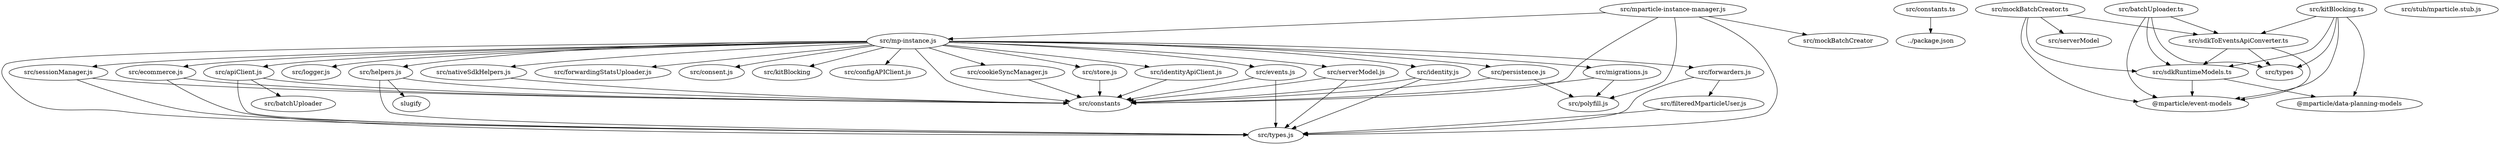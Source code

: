 strict digraph "" {
	"src/migrations.js"	[absolute_name="src/migrations.js",
		display_name="src/migrations.js",
		"metric_fan-in-dependency-graph"=1,
		"metric_fan-out-dependency-graph"=2,
		"metric_file_result_dependency_graph_louvain-modularity-in-file"=4,
		"metric_number-of-methods-in-file"=8,
		"metric_sloc-in-file"=240,
		metric_tag_cookie=0.42393777059578047,
		metric_tag_cookies=0.42393777059578047,
		metric_tag_key=0.24416565996378498,
		metric_tag_localstorageproducts=0.3367705721215073];
	"src/constants"	[display_name="src/constants",
		"metric_fan-in-dependency-graph"=15,
		"metric_fan-out-dependency-graph"=0,
		"metric_file_result_dependency_graph_louvain-modularity-in-file"=2];
	"src/migrations.js" -> "src/constants";
	"src/polyfill.js"	[absolute_name="src/polyfill.js",
		display_name="src/polyfill.js",
		"metric_fan-in-dependency-graph"=3,
		"metric_fan-out-dependency-graph"=0,
		"metric_file_result_dependency_graph_louvain-modularity-in-file"=4,
		"metric_number-of-methods-in-file"=6,
		"metric_sloc-in-file"=196,
		metric_tag_input=0.4379714045432919,
		metric_tag_kvalue=0.21898570227164596,
		metric_tag_len=0.2554833193169203,
		metric_tag_output=0.5109666386338406,
		metric_tag_thisarg=0.21898570227164596,
		metric_tag_typeerror=0.21898570227164596,
		metric_tag_utftext=0.32847855340746895];
	"src/migrations.js" -> "src/polyfill.js";
	"src/mp-instance.js"	[absolute_name="src/mp-instance.js",
		display_name="src/mp-instance.js",
		"metric_fan-in-dependency-graph"=1,
		"metric_fan-out-dependency-graph"=21,
		"metric_file_result_dependency_graph_louvain-modularity-in-file"=3,
		"metric_number-of-methods-in-file"=6,
		"metric_sloc-in-file"=1046,
		metric_tag_attrs=0.2985135170791304,
		metric_tag_customflags=0.24604543567116807,
		metric_tag_object=0.28909115907194516,
		metric_tag_product=0.2684649578705145,
		metric_tag_queued=0.28456223975927847];
	"src/mp-instance.js" -> "src/migrations.js";
	"src/mp-instance.js" -> "src/constants";
	"src/types.js"	[absolute_name="src/types.js",
		display_name="src/types.js",
		"metric_fan-in-dependency-graph"=11,
		"metric_fan-out-dependency-graph"=0,
		"metric_file_result_dependency_graph_louvain-modularity-in-file"=1,
		"metric_number-of-methods-in-file"=0,
		"metric_sloc-in-file"=352,
		metric_tag_id=0.2991621898072251,
		metric_tag_switch=0.3616827140334582];
	"src/mp-instance.js" -> "src/types.js";
	"src/apiClient.js"	[absolute_name="src/apiClient.js",
		display_name="src/apiClient.js",
		"metric_fan-in-dependency-graph"=1,
		"metric_fan-out-dependency-graph"=3,
		"metric_file_result_dependency_graph_louvain-modularity-in-file"=5,
		"metric_number-of-methods-in-file"=1,
		"metric_sloc-in-file"=222,
		metric_tag_event=0.6080061535830186,
		metric_tag_forwardingstatsdata=0.36167066325108044,
		metric_tag_mpid=0.21054555966280372,
		metric_tag_url=0.22970954726791856,
		metric_tag_xhr=0.2234003219692039];
	"src/mp-instance.js" -> "src/apiClient.js";
	"src/helpers.js"	[absolute_name="src/helpers.js",
		display_name="src/helpers.js",
		"metric_fan-in-dependency-graph"=1,
		"metric_fan-out-dependency-graph"=3,
		"metric_file_result_dependency_graph_louvain-modularity-in-file"=6,
		"metric_number-of-methods-in-file"=2,
		"metric_sloc-in-file"=631,
		metric_tag_copy=0.22990296122352213,
		metric_tag_hash=0.22990296122352213,
		metric_tag_target=0.3516151805216999,
		metric_tag_useridentitiesobject=0.23441012034779996,
		metric_tag_value=0.2442682416099225];
	"src/mp-instance.js" -> "src/helpers.js";
	"src/nativeSdkHelpers.js"	[absolute_name="src/nativeSdkHelpers.js",
		display_name="src/nativeSdkHelpers.js",
		"metric_fan-in-dependency-graph"=1,
		"metric_fan-out-dependency-graph"=1,
		"metric_file_result_dependency_graph_louvain-modularity-in-file"=2,
		"metric_number-of-methods-in-file"=1,
		"metric_sloc-in-file"=172,
		metric_tag_iosbridgename=0.3267085490742948,
		metric_tag_path=0.698701805969609,
		metric_tag_requiredwebviewbridgename=0.2912970061259083,
		metric_tag_value=0.31917026455691405];
	"src/mp-instance.js" -> "src/nativeSdkHelpers.js";
	"src/cookieSyncManager.js"	[absolute_name="src/cookieSyncManager.js",
		display_name="src/cookieSyncManager.js",
		"metric_fan-in-dependency-graph"=1,
		"metric_fan-out-dependency-graph"=1,
		"metric_file_result_dependency_graph_louvain-modularity-in-file"=2,
		"metric_number-of-methods-in-file"=1,
		"metric_sloc-in-file"=140,
		metric_tag_mpid=0.5278710677266296,
		metric_tag_mpidisnotincookies=0.255027836275308,
		metric_tag_persistence=0.412191333374286,
		metric_tag_requiresconsent=0.4290454722029434,
		metric_tag_urlwithredirect=0.23835859566830192];
	"src/mp-instance.js" -> "src/cookieSyncManager.js";
	"src/sessionManager.js"	[absolute_name="src/sessionManager.js",
		display_name="src/sessionManager.js",
		"metric_fan-in-dependency-graph"=1,
		"metric_fan-out-dependency-graph"=2,
		"metric_file_result_dependency_graph_louvain-modularity-in-file"=1,
		"metric_number-of-methods-in-file"=1,
		"metric_sloc-in-file"=160,
		metric_tag_date=0.3751512657172955,
		metric_tag_persistence=0.25024580272149466,
		metric_tag_sessiontimeoutinmilliseconds=0.6584308339826457,
		metric_tag_timesincelasteventsent=0.2821846431354196];
	"src/mp-instance.js" -> "src/sessionManager.js";
	"src/ecommerce.js"	[absolute_name="src/ecommerce.js",
		display_name="src/ecommerce.js",
		"metric_fan-in-dependency-graph"=1,
		"metric_fan-out-dependency-graph"=2,
		"metric_file_result_dependency_graph_louvain-modularity-in-file"=2,
		"metric_number-of-methods-in-file"=1,
		"metric_sloc-in-file"=510,
		metric_tag_appevents=0.26917853087067845,
		metric_tag_attributes=0.7325523564009628,
		metric_tag_product=0.2637188483043466];
	"src/mp-instance.js" -> "src/ecommerce.js";
	"src/store.js"	[absolute_name="src/store.js",
		display_name="src/store.js",
		"metric_fan-in-dependency-graph"=1,
		"metric_fan-out-dependency-graph"=1,
		"metric_file_result_dependency_graph_louvain-modularity-in-file"=2,
		"metric_number-of-methods-in-file"=2,
		"metric_sloc-in-file"=270,
		metric_tag_callback=0.2574748547419134,
		metric_tag_config=0.32712900474514817,
		metric_tag_createsdkconfig=0.21530497471709306,
		metric_tag_defaultstore=0.21530497471709306,
		metric_tag_must=0.2044556279657176,
		metric_tag_prop=0.47203723369350786,
		metric_tag_sdkconfig=0.3041481443194189];
	"src/mp-instance.js" -> "src/store.js";
	"src/logger.js"	[absolute_name="src/logger.js",
		display_name="src/logger.js",
		"metric_fan-in-dependency-graph"=1,
		"metric_fan-out-dependency-graph"=0,
		"metric_file_result_dependency_graph_louvain-modularity-in-file"=3,
		"metric_number-of-methods-in-file"=2,
		"metric_sloc-in-file"=54,
		metric_tag_console=0.2064648970701275,
		metric_tag_loglevel=0.4662506563303627,
		metric_tag_msg=0.82585958828051];
	"src/mp-instance.js" -> "src/logger.js";
	"src/persistence.js"	[absolute_name="src/persistence.js",
		display_name="src/persistence.js",
		"metric_fan-in-dependency-graph"=1,
		"metric_fan-out-dependency-graph"=2,
		"metric_file_result_dependency_graph_louvain-modularity-in-file"=4,
		"metric_number-of-methods-in-file"=4,
		"metric_sloc-in-file"=1031,
		metric_tag_key=0.2738651028777688,
		metric_tag_mpid=0.47006696762602096,
		metric_tag_persistence=0.683531870500845];
	"src/mp-instance.js" -> "src/persistence.js";
	"src/events.js"	[absolute_name="src/events.js",
		display_name="src/events.js",
		"metric_fan-in-dependency-graph"=1,
		"metric_fan-out-dependency-graph"=2,
		"metric_file_result_dependency_graph_louvain-modularity-in-file"=1,
		"metric_number-of-methods-in-file"=4,
		"metric_sloc-in-file"=384,
		metric_tag_attrs=0.3192055072548644,
		metric_tag_callback=0.2628059837254708,
		metric_tag_customflags=0.269846675259265,
		metric_tag_element=0.2028581150511463,
		metric_tag_event=0.4898781767938395,
		metric_tag_transactionattributes=0.20422605318232015];
	"src/mp-instance.js" -> "src/events.js";
	"src/forwarders.js"	[absolute_name="src/forwarders.js",
		display_name="src/forwarders.js",
		"metric_fan-in-dependency-graph"=1,
		"metric_fan-out-dependency-graph"=2,
		"metric_file_result_dependency_graph_louvain-modularity-in-file"=1,
		"metric_number-of-methods-in-file"=1,
		"metric_sloc-in-file"=548,
		metric_tag_attrname=0.2193707085224391,
		metric_tag_forwarder=0.21873231135756405,
		metric_tag_result=0.5797312406352809];
	"src/mp-instance.js" -> "src/forwarders.js";
	"src/serverModel.js"	[absolute_name="src/serverModel.js",
		display_name="src/serverModel.js",
		"metric_fan-in-dependency-graph"=1,
		"metric_fan-out-dependency-graph"=2,
		"metric_file_result_dependency_graph_louvain-modularity-in-file"=1,
		"metric_number-of-methods-in-file"=4,
		"metric_sloc-in-file"=325,
		metric_tag_dtouseridentities=0.2941328136894365,
		metric_tag_eventobject=0.24511067807453044,
		metric_tag_gdpr=0.2591017159040036,
		metric_tag_prop=0.26380650370141767,
		metric_tag_purpose=0.33313077759086174,
		metric_tag_typeof=0.26942250628790076];
	"src/mp-instance.js" -> "src/serverModel.js";
	"src/forwardingStatsUploader.js"	[absolute_name="src/forwardingStatsUploader.js",
		display_name="src/forwardingStatsUploader.js",
		"metric_fan-in-dependency-graph"=1,
		"metric_fan-out-dependency-graph"=0,
		"metric_file_result_dependency_graph_louvain-modularity-in-file"=3,
		"metric_number-of-methods-in-file"=2,
		"metric_sloc-in-file"=50,
		metric_tag_date=0.5204047524745908,
		metric_tag_uploadstable=0.7329308971338487];
	"src/mp-instance.js" -> "src/forwardingStatsUploader.js";
	"src/identity.js"	[absolute_name="src/identity.js",
		display_name="src/identity.js",
		"metric_fan-in-dependency-graph"=1,
		"metric_fan-out-dependency-graph"=2,
		"metric_file_result_dependency_graph_louvain-modularity-in-file"=1,
		"metric_number-of-methods-in-file"=1,
		"metric_sloc-in-file"=1513,
		metric_tag_callback=0.312887594933095,
		metric_tag_key=0.2945460600766057,
		metric_tag_mpid=0.31868917975501604,
		metric_tag_userattributes=0.28325267230503354];
	"src/mp-instance.js" -> "src/identity.js";
	"src/consent.js"	[absolute_name="src/consent.js",
		display_name="src/consent.js",
		"metric_fan-in-dependency-graph"=1,
		"metric_fan-out-dependency-graph"=0,
		"metric_file_result_dependency_graph_louvain-modularity-in-file"=3,
		"metric_number-of-methods-in-file"=11,
		"metric_sloc-in-file"=299,
		metric_tag_ccpapurpose=0.3632572039349362,
		metric_tag_consent=0.3355648243255608,
		metric_tag_gdprconsentstate=0.23391636425672863,
		metric_tag_purpose=0.5790357115647392,
		metric_tag_state=0.22806719658453592];
	"src/mp-instance.js" -> "src/consent.js";
	"src/kitBlocking"	[display_name="src/kitBlocking",
		"metric_fan-in-dependency-graph"=1,
		"metric_fan-out-dependency-graph"=0,
		"metric_file_result_dependency_graph_louvain-modularity-in-file"=3];
	"src/mp-instance.js" -> "src/kitBlocking";
	"src/configAPIClient.js"	[absolute_name="src/configAPIClient.js",
		display_name="src/configAPIClient.js",
		"metric_fan-in-dependency-graph"=1,
		"metric_fan-out-dependency-graph"=0,
		"metric_file_result_dependency_graph_louvain-modularity-in-file"=3,
		"metric_number-of-methods-in-file"=1,
		"metric_sloc-in-file"=62,
		metric_tag_apikey=0.2997509742367369,
		metric_tag_completesdkinitialization=0.28316924991170955,
		metric_tag_config=0.45238357936091517,
		metric_tag_url=0.6594521433208212];
	"src/mp-instance.js" -> "src/configAPIClient.js";
	"src/identityApiClient.js"	[absolute_name="src/identityApiClient.js",
		display_name="src/identityApiClient.js",
		"metric_fan-in-dependency-graph"=1,
		"metric_fan-out-dependency-graph"=1,
		"metric_file_result_dependency_graph_louvain-modularity-in-file"=2,
		"metric_number-of-methods-in-file"=1,
		"metric_sloc-in-file"=143,
		metric_tag_callback=0.4514798368441377,
		metric_tag_method=0.2970336119887017,
		metric_tag_previousmpid=0.21379566131457747,
		metric_tag_xhr=0.4158470567841823,
		metric_tag_xhrcallback=0.28506088175276995];
	"src/mp-instance.js" -> "src/identityApiClient.js";
	"src/apiClient.js" -> "src/constants";
	"src/apiClient.js" -> "src/types.js";
	"src/batchUploader"	[display_name="src/batchUploader",
		"metric_fan-in-dependency-graph"=1,
		"metric_fan-out-dependency-graph"=0,
		"metric_file_result_dependency_graph_louvain-modularity-in-file"=5];
	"src/apiClient.js" -> "src/batchUploader";
	"src/helpers.js" -> "src/constants";
	"src/helpers.js" -> "src/types.js";
	slugify	[display_name=slugify,
		"metric_fan-in-dependency-graph"=1,
		"metric_fan-out-dependency-graph"=0,
		"metric_file_result_dependency_graph_louvain-modularity-in-file"=6];
	"src/helpers.js" -> slugify;
	"src/nativeSdkHelpers.js" -> "src/constants";
	"src/cookieSyncManager.js" -> "src/constants";
	"src/sessionManager.js" -> "src/constants";
	"src/sessionManager.js" -> "src/types.js";
	"src/ecommerce.js" -> "src/constants";
	"src/ecommerce.js" -> "src/types.js";
	"src/store.js" -> "src/constants";
	"src/persistence.js" -> "src/constants";
	"src/persistence.js" -> "src/polyfill.js";
	"src/events.js" -> "src/constants";
	"src/events.js" -> "src/types.js";
	"src/forwarders.js" -> "src/types.js";
	"src/filteredMparticleUser.js"	[absolute_name="src/filteredMparticleUser.js",
		display_name="src/filteredMparticleUser.js",
		"metric_fan-in-dependency-graph"=1,
		"metric_fan-out-dependency-graph"=1,
		"metric_file_result_dependency_graph_louvain-modularity-in-file"=1,
		"metric_number-of-methods-in-file"=1,
		"metric_sloc-in-file"=92,
		metric_tag_currentuseridentities=0.31642312080973484,
		metric_tag_kitblocker=0.35093108084534413,
		metric_tag_prop=0.3395184907755633,
		metric_tag_userattributes=0.4914205905302347,
		metric_tag_userattributescopy=0.37970774497168186,
		metric_tag_userattributeslists=0.31642312080973484];
	"src/forwarders.js" -> "src/filteredMparticleUser.js";
	"src/serverModel.js" -> "src/constants";
	"src/serverModel.js" -> "src/types.js";
	"src/identity.js" -> "src/constants";
	"src/identity.js" -> "src/types.js";
	"src/identityApiClient.js" -> "src/constants";
	"src/constants.ts"	[absolute_name="src/constants.ts",
		display_name="src/constants.ts",
		"metric_fan-in-dependency-graph"=0,
		"metric_fan-out-dependency-graph"=1,
		"metric_file_result_dependency_graph_louvain-modularity-in-file"=7,
		"metric_number-of-methods-in-file"=0,
		"metric_sloc-in-file"=167,
		metric_tag_logging=0.20802209785239933,
		metric_tag_must=0.22861162643599606,
		metric_tag_request=0.2318745013577244];
	"../package.json"	[display_name="../package.json",
		"metric_fan-in-dependency-graph"=1,
		"metric_fan-out-dependency-graph"=0,
		"metric_file_result_dependency_graph_louvain-modularity-in-file"=7];
	"src/constants.ts" -> "../package.json";
	"src/mockBatchCreator.ts"	[absolute_name="src/mockBatchCreator.ts",
		display_name="src/mockBatchCreator.ts",
		"metric_fan-in-dependency-graph"=0,
		"metric_fan-out-dependency-graph"=4,
		"metric_file_result_dependency_graph_louvain-modularity-in-file"=0,
		"metric_number-of-methods-in-file"=0,
		"metric_sloc-in-file"=45,
		metric_tag_baseevent=0.2185362550161852,
		metric_tag_batch=0.2185362550161852,
		metric_tag_convertevents=0.2520719056655677,
		metric_tag_sdkevent=0.4370725100323704,
		metric_tag_servermodel=0.23361590530476817,
		metric_tag_used=0.2775009065502041];
	"src/serverModel"	[display_name="src/serverModel",
		"metric_fan-in-dependency-graph"=1,
		"metric_fan-out-dependency-graph"=0,
		"metric_file_result_dependency_graph_louvain-modularity-in-file"=0];
	"src/mockBatchCreator.ts" -> "src/serverModel";
	"src/sdkRuntimeModels.ts"	[absolute_name="src/sdkRuntimeModels.ts",
		display_name="src/sdkRuntimeModels.ts",
		"metric_fan-in-dependency-graph"=4,
		"metric_fan-out-dependency-graph"=2,
		"metric_file_result_dependency_graph_louvain-modularity-in-file"=0,
		"metric_number-of-methods-in-file"=0,
		"metric_sloc-in-file"=278,
		metric_tag_interface=0.7689051747618139];
	"src/mockBatchCreator.ts" -> "src/sdkRuntimeModels.ts";
	"src/sdkToEventsApiConverter.ts"	[absolute_name="src/sdkToEventsApiConverter.ts",
		display_name="src/sdkToEventsApiConverter.ts",
		"metric_fan-in-dependency-graph"=3,
		"metric_fan-out-dependency-graph"=3,
		"metric_file_result_dependency_graph_louvain-modularity-in-file"=0,
		"metric_number-of-methods-in-file"=27,
		"metric_sloc-in-file"=690,
		metric_tag_commoneventdata=0.36836982463561124,
		metric_tag_sdkevent=0.7929500621527698];
	"src/mockBatchCreator.ts" -> "src/sdkToEventsApiConverter.ts";
	"@mparticle/event-models"	[display_name="@mparticle/event-models",
		"metric_fan-in-dependency-graph"=5,
		"metric_fan-out-dependency-graph"=0,
		"metric_file_result_dependency_graph_louvain-modularity-in-file"=0];
	"src/mockBatchCreator.ts" -> "@mparticle/event-models";
	"src/sdkRuntimeModels.ts" -> "@mparticle/event-models";
	"@mparticle/data-planning-models"	[display_name="@mparticle/data-planning-models",
		"metric_fan-in-dependency-graph"=2,
		"metric_fan-out-dependency-graph"=0,
		"metric_file_result_dependency_graph_louvain-modularity-in-file"=0];
	"src/sdkRuntimeModels.ts" -> "@mparticle/data-planning-models";
	"src/sdkToEventsApiConverter.ts" -> "src/sdkRuntimeModels.ts";
	"src/sdkToEventsApiConverter.ts" -> "@mparticle/event-models";
	"src/types"	[display_name="src/types",
		"metric_fan-in-dependency-graph"=3,
		"metric_fan-out-dependency-graph"=0,
		"metric_file_result_dependency_graph_louvain-modularity-in-file"=0];
	"src/sdkToEventsApiConverter.ts" -> "src/types";
	"src/filteredMparticleUser.js" -> "src/types.js";
	"src/mparticle-instance-manager.js"	[absolute_name="src/mparticle-instance-manager.js",
		display_name="src/mparticle-instance-manager.js",
		"metric_fan-in-dependency-graph"=0,
		"metric_fan-out-dependency-graph"=5,
		"metric_file_result_dependency_graph_louvain-modularity-in-file"=4,
		"metric_number-of-methods-in-file"=2,
		"metric_sloc-in-file"=451,
		metric_tag_attrs=0.30334620636853826,
		metric_tag_client=0.3480738797108249,
		metric_tag_customflags=0.2849330025141437,
		metric_tag_eventoptions=0.26176488506630374,
		metric_tag_instancename=0.40583782821360287];
	"src/mparticle-instance-manager.js" -> "src/constants";
	"src/mparticle-instance-manager.js" -> "src/polyfill.js";
	"src/mparticle-instance-manager.js" -> "src/mp-instance.js";
	"src/mparticle-instance-manager.js" -> "src/types.js";
	"src/mockBatchCreator"	[display_name="src/mockBatchCreator",
		"metric_fan-in-dependency-graph"=1,
		"metric_fan-out-dependency-graph"=0,
		"metric_file_result_dependency_graph_louvain-modularity-in-file"=4];
	"src/mparticle-instance-manager.js" -> "src/mockBatchCreator";
	"src/kitBlocking.ts"	[absolute_name="src/kitBlocking.ts",
		display_name="src/kitBlocking.ts",
		"metric_fan-in-dependency-graph"=0,
		"metric_fan-out-dependency-graph"=5,
		"metric_file_result_dependency_graph_louvain-modularity-in-file"=0,
		"metric_number-of-methods-in-file"=1,
		"metric_sloc-in-file"=411,
		metric_tag_clonedevent=0.3302937071275532,
		metric_tag_event=0.2830728148257743,
		metric_tag_matchedevent=0.32686401796921466,
		metric_tag_matchkey=0.21790934531280978,
		metric_tag_properties=0.31086466553181474];
	"src/kitBlocking.ts" -> "src/sdkRuntimeModels.ts";
	"src/kitBlocking.ts" -> "src/sdkToEventsApiConverter.ts";
	"src/kitBlocking.ts" -> "@mparticle/event-models";
	"src/kitBlocking.ts" -> "src/types";
	"src/kitBlocking.ts" -> "@mparticle/data-planning-models";
	"src/batchUploader.ts"	[absolute_name="src/batchUploader.ts",
		display_name="src/batchUploader.ts",
		"metric_fan-in-dependency-graph"=0,
		"metric_fan-out-dependency-graph"=4,
		"metric_file_result_dependency_graph_louvain-modularity-in-file"=0,
		"metric_number-of-methods-in-file"=0,
		"metric_sloc-in-file"=281,
		metric_tag_batch=0.2524000786016519,
		metric_tag_events=0.32410194623636707,
		metric_tag_fetchpayload=0.29237362958687046,
		metric_tag_sdkevent=0.2524000786016519,
		metric_tag_uploads=0.2606836068726601];
	"src/batchUploader.ts" -> "src/sdkRuntimeModels.ts";
	"src/batchUploader.ts" -> "src/sdkToEventsApiConverter.ts";
	"src/batchUploader.ts" -> "@mparticle/event-models";
	"src/batchUploader.ts" -> "src/types";
	"src/stub/mparticle.stub.js"	[absolute_name="src/stub/mparticle.stub.js",
		display_name="src/stub/mparticle.stub.js",
		"metric_fan-in-dependency-graph"=0,
		"metric_fan-out-dependency-graph"=0,
		"metric_file_result_dependency_graph_louvain-modularity-in-file"=8,
		"metric_number-of-methods-in-file"=14,
		"metric_sloc-in-file"=169,
		metric_tag_voidfunction=0.9470809397938884];
}
